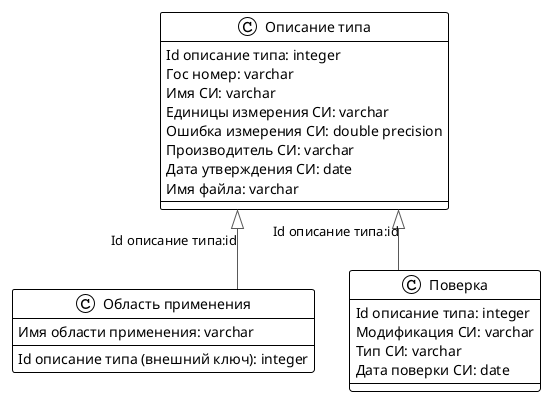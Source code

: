 @startuml

!theme plain
top to bottom direction
skinparam linetype ortho

class "Область применения" {
   Имя области применения: varchar
   Id описание типа (внешний ключ): integer
}

class "Описание типа" {
   Id описание типа: integer
   Гос номер: varchar
   Имя СИ: varchar
   Единицы измерения СИ: varchar
   Ошибка измерения СИ: double precision
   Производитель СИ: varchar
   Дата утверждения СИ: date
   Имя файла: varchar
}

class Поверка {
   Id описание типа: integer
   Модификация СИ: varchar
   Тип СИ: varchar
   Дата поверки СИ: date
}

"Область применения"  -up[#595959,plain]-^  "Описание типа" : "Id описание типа:id"
Поверка      -up[#595959,plain]-^  "Описание типа" : "Id описание типа:id"
@enduml
